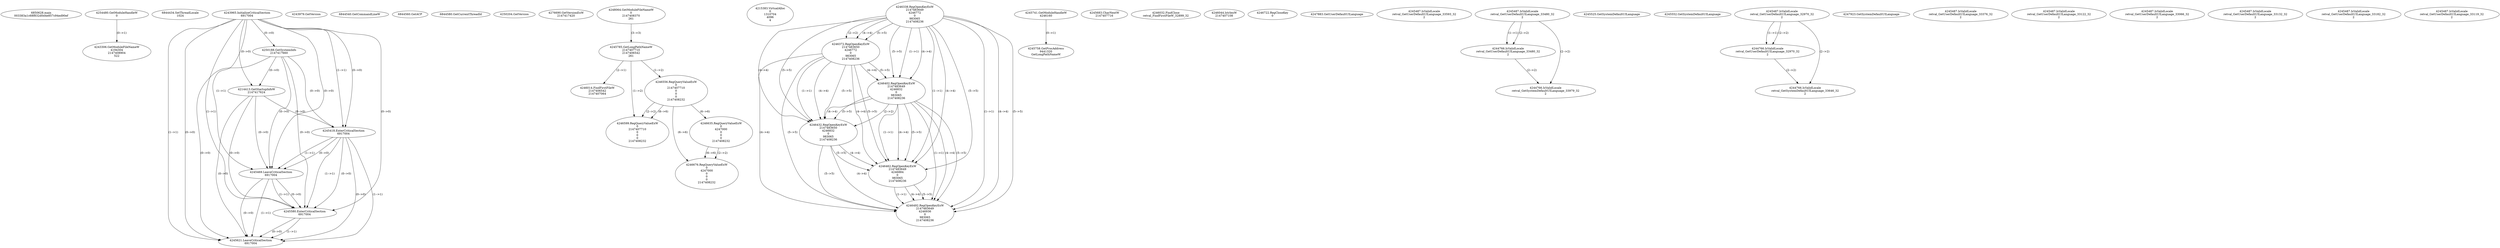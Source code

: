 // Global SCDG with merge call
digraph {
	0 [label="6850628.main
003383a1c68f832d0d4e857c94ed90ef"]
	1 [label="4254480.GetModuleHandleW
0"]
	2 [label="6844434.SetThreadLocale
1024"]
	3 [label="4243965.InitializeCriticalSection
6917004"]
	4 [label="4243979.GetVersion
"]
	5 [label="4250188.GetSystemInfo
2147417660"]
	3 -> 5 [label="(0-->0)"]
	6 [label="6844540.GetCommandLineW
"]
	7 [label="4214413.GetStartupInfoW
2147417624"]
	3 -> 7 [label="(0-->0)"]
	5 -> 7 [label="(0-->0)"]
	8 [label="6844560.GetACP
"]
	9 [label="6844580.GetCurrentThreadId
"]
	10 [label="4250204.GetVersion
"]
	11 [label="4276690.GetVersionExW
2147417420"]
	12 [label="4243306.GetModuleFileNameW
4194304
2147408904
522"]
	1 -> 12 [label="(0-->1)"]
	13 [label="4248064.GetModuleFileNameW
0
2147408370
261"]
	14 [label="4215383.VirtualAlloc
0
1310704
4096
4"]
	15 [label="4246338.RegOpenKeyExW
2147483649
4246772
0
983065
2147408236"]
	16 [label="4246372.RegOpenKeyExW
2147483650
4246772
0
983065
2147408236"]
	15 -> 16 [label="(2-->2)"]
	15 -> 16 [label="(4-->4)"]
	15 -> 16 [label="(5-->5)"]
	17 [label="4245741.GetModuleHandleW
4246160"]
	18 [label="4245758.GetProcAddress
9441320
GetLongPathNameW"]
	17 -> 18 [label="(0-->1)"]
	19 [label="4245785.GetLongPathNameW
2147407710
2147406542
261"]
	13 -> 19 [label="(3-->3)"]
	20 [label="4245683.CharNextW
2147407716"]
	21 [label="4246014.FindFirstFileW
2147406542
2147407064"]
	19 -> 21 [label="(2-->1)"]
	22 [label="4246032.FindClose
retval_FindFirstFileW_32899_32"]
	23 [label="4246044.lstrlenW
2147407108"]
	24 [label="4246556.RegQueryValueExW
0
2147407710
0
0
0
2147408232"]
	19 -> 24 [label="(1-->2)"]
	25 [label="4246635.RegQueryValueExW
0
4247000
0
0
0
2147408232"]
	24 -> 25 [label="(6-->6)"]
	26 [label="4246722.RegCloseKey
0"]
	27 [label="4247883.GetUserDefaultUILanguage
"]
	28 [label="4245418.EnterCriticalSection
6917004"]
	3 -> 28 [label="(1-->1)"]
	3 -> 28 [label="(0-->0)"]
	5 -> 28 [label="(0-->0)"]
	7 -> 28 [label="(0-->0)"]
	29 [label="4245469.LeaveCriticalSection
6917004"]
	3 -> 29 [label="(1-->1)"]
	28 -> 29 [label="(1-->1)"]
	3 -> 29 [label="(0-->0)"]
	5 -> 29 [label="(0-->0)"]
	7 -> 29 [label="(0-->0)"]
	28 -> 29 [label="(0-->0)"]
	30 [label="4245487.IsValidLocale
retval_GetUserDefaultUILanguage_33593_32
2"]
	31 [label="4246402.RegOpenKeyExW
2147483649
4246832
0
983065
2147408236"]
	15 -> 31 [label="(1-->1)"]
	15 -> 31 [label="(4-->4)"]
	16 -> 31 [label="(4-->4)"]
	15 -> 31 [label="(5-->5)"]
	16 -> 31 [label="(5-->5)"]
	32 [label="4246599.RegQueryValueExW
0
2147407710
0
0
0
2147408232"]
	19 -> 32 [label="(1-->2)"]
	24 -> 32 [label="(2-->2)"]
	24 -> 32 [label="(6-->6)"]
	33 [label="4245487.IsValidLocale
retval_GetUserDefaultUILanguage_33480_32
2"]
	34 [label="4244766.IsValidLocale
retval_GetUserDefaultUILanguage_33480_32
2"]
	33 -> 34 [label="(1-->1)"]
	33 -> 34 [label="(2-->2)"]
	35 [label="4245525.GetSystemDefaultUILanguage
"]
	36 [label="4245552.GetSystemDefaultUILanguage
"]
	37 [label="4244766.IsValidLocale
retval_GetSystemDefaultUILanguage_33979_32
2"]
	33 -> 37 [label="(2-->2)"]
	34 -> 37 [label="(2-->2)"]
	38 [label="4245487.IsValidLocale
retval_GetUserDefaultUILanguage_32970_32
2"]
	39 [label="4244766.IsValidLocale
retval_GetUserDefaultUILanguage_32970_32
2"]
	38 -> 39 [label="(1-->1)"]
	38 -> 39 [label="(2-->2)"]
	40 [label="4244766.IsValidLocale
retval_GetSystemDefaultUILanguage_33646_32
2"]
	38 -> 40 [label="(2-->2)"]
	39 -> 40 [label="(2-->2)"]
	41 [label="4245580.EnterCriticalSection
6917004"]
	3 -> 41 [label="(1-->1)"]
	28 -> 41 [label="(1-->1)"]
	29 -> 41 [label="(1-->1)"]
	3 -> 41 [label="(0-->0)"]
	5 -> 41 [label="(0-->0)"]
	7 -> 41 [label="(0-->0)"]
	28 -> 41 [label="(0-->0)"]
	29 -> 41 [label="(0-->0)"]
	42 [label="4245621.LeaveCriticalSection
6917004"]
	3 -> 42 [label="(1-->1)"]
	28 -> 42 [label="(1-->1)"]
	29 -> 42 [label="(1-->1)"]
	41 -> 42 [label="(1-->1)"]
	3 -> 42 [label="(0-->0)"]
	5 -> 42 [label="(0-->0)"]
	7 -> 42 [label="(0-->0)"]
	28 -> 42 [label="(0-->0)"]
	29 -> 42 [label="(0-->0)"]
	41 -> 42 [label="(0-->0)"]
	43 [label="4247923.GetSystemDefaultUILanguage
"]
	44 [label="4245487.IsValidLocale
retval_GetUserDefaultUILanguage_33376_32
2"]
	45 [label="4245487.IsValidLocale
retval_GetUserDefaultUILanguage_33122_32
2"]
	46 [label="4245487.IsValidLocale
retval_GetUserDefaultUILanguage_33066_32
2"]
	47 [label="4246676.RegQueryValueExW
0
4247000
0
0
0
2147408232"]
	25 -> 47 [label="(2-->2)"]
	24 -> 47 [label="(6-->6)"]
	25 -> 47 [label="(6-->6)"]
	48 [label="4245487.IsValidLocale
retval_GetUserDefaultUILanguage_33132_32
2"]
	49 [label="4246432.RegOpenKeyExW
2147483650
4246832
0
983065
2147408236"]
	16 -> 49 [label="(1-->1)"]
	31 -> 49 [label="(2-->2)"]
	15 -> 49 [label="(4-->4)"]
	16 -> 49 [label="(4-->4)"]
	31 -> 49 [label="(4-->4)"]
	15 -> 49 [label="(5-->5)"]
	16 -> 49 [label="(5-->5)"]
	31 -> 49 [label="(5-->5)"]
	50 [label="4246462.RegOpenKeyExW
2147483649
4246884
0
983065
2147408236"]
	15 -> 50 [label="(1-->1)"]
	31 -> 50 [label="(1-->1)"]
	15 -> 50 [label="(4-->4)"]
	16 -> 50 [label="(4-->4)"]
	31 -> 50 [label="(4-->4)"]
	49 -> 50 [label="(4-->4)"]
	15 -> 50 [label="(5-->5)"]
	16 -> 50 [label="(5-->5)"]
	31 -> 50 [label="(5-->5)"]
	49 -> 50 [label="(5-->5)"]
	51 [label="4246492.RegOpenKeyExW
2147483649
4246936
0
983065
2147408236"]
	15 -> 51 [label="(1-->1)"]
	31 -> 51 [label="(1-->1)"]
	50 -> 51 [label="(1-->1)"]
	15 -> 51 [label="(4-->4)"]
	16 -> 51 [label="(4-->4)"]
	31 -> 51 [label="(4-->4)"]
	49 -> 51 [label="(4-->4)"]
	50 -> 51 [label="(4-->4)"]
	15 -> 51 [label="(5-->5)"]
	16 -> 51 [label="(5-->5)"]
	31 -> 51 [label="(5-->5)"]
	49 -> 51 [label="(5-->5)"]
	50 -> 51 [label="(5-->5)"]
	52 [label="4245487.IsValidLocale
retval_GetUserDefaultUILanguage_33182_32
2"]
	53 [label="4245487.IsValidLocale
retval_GetUserDefaultUILanguage_33119_32
2"]
}
